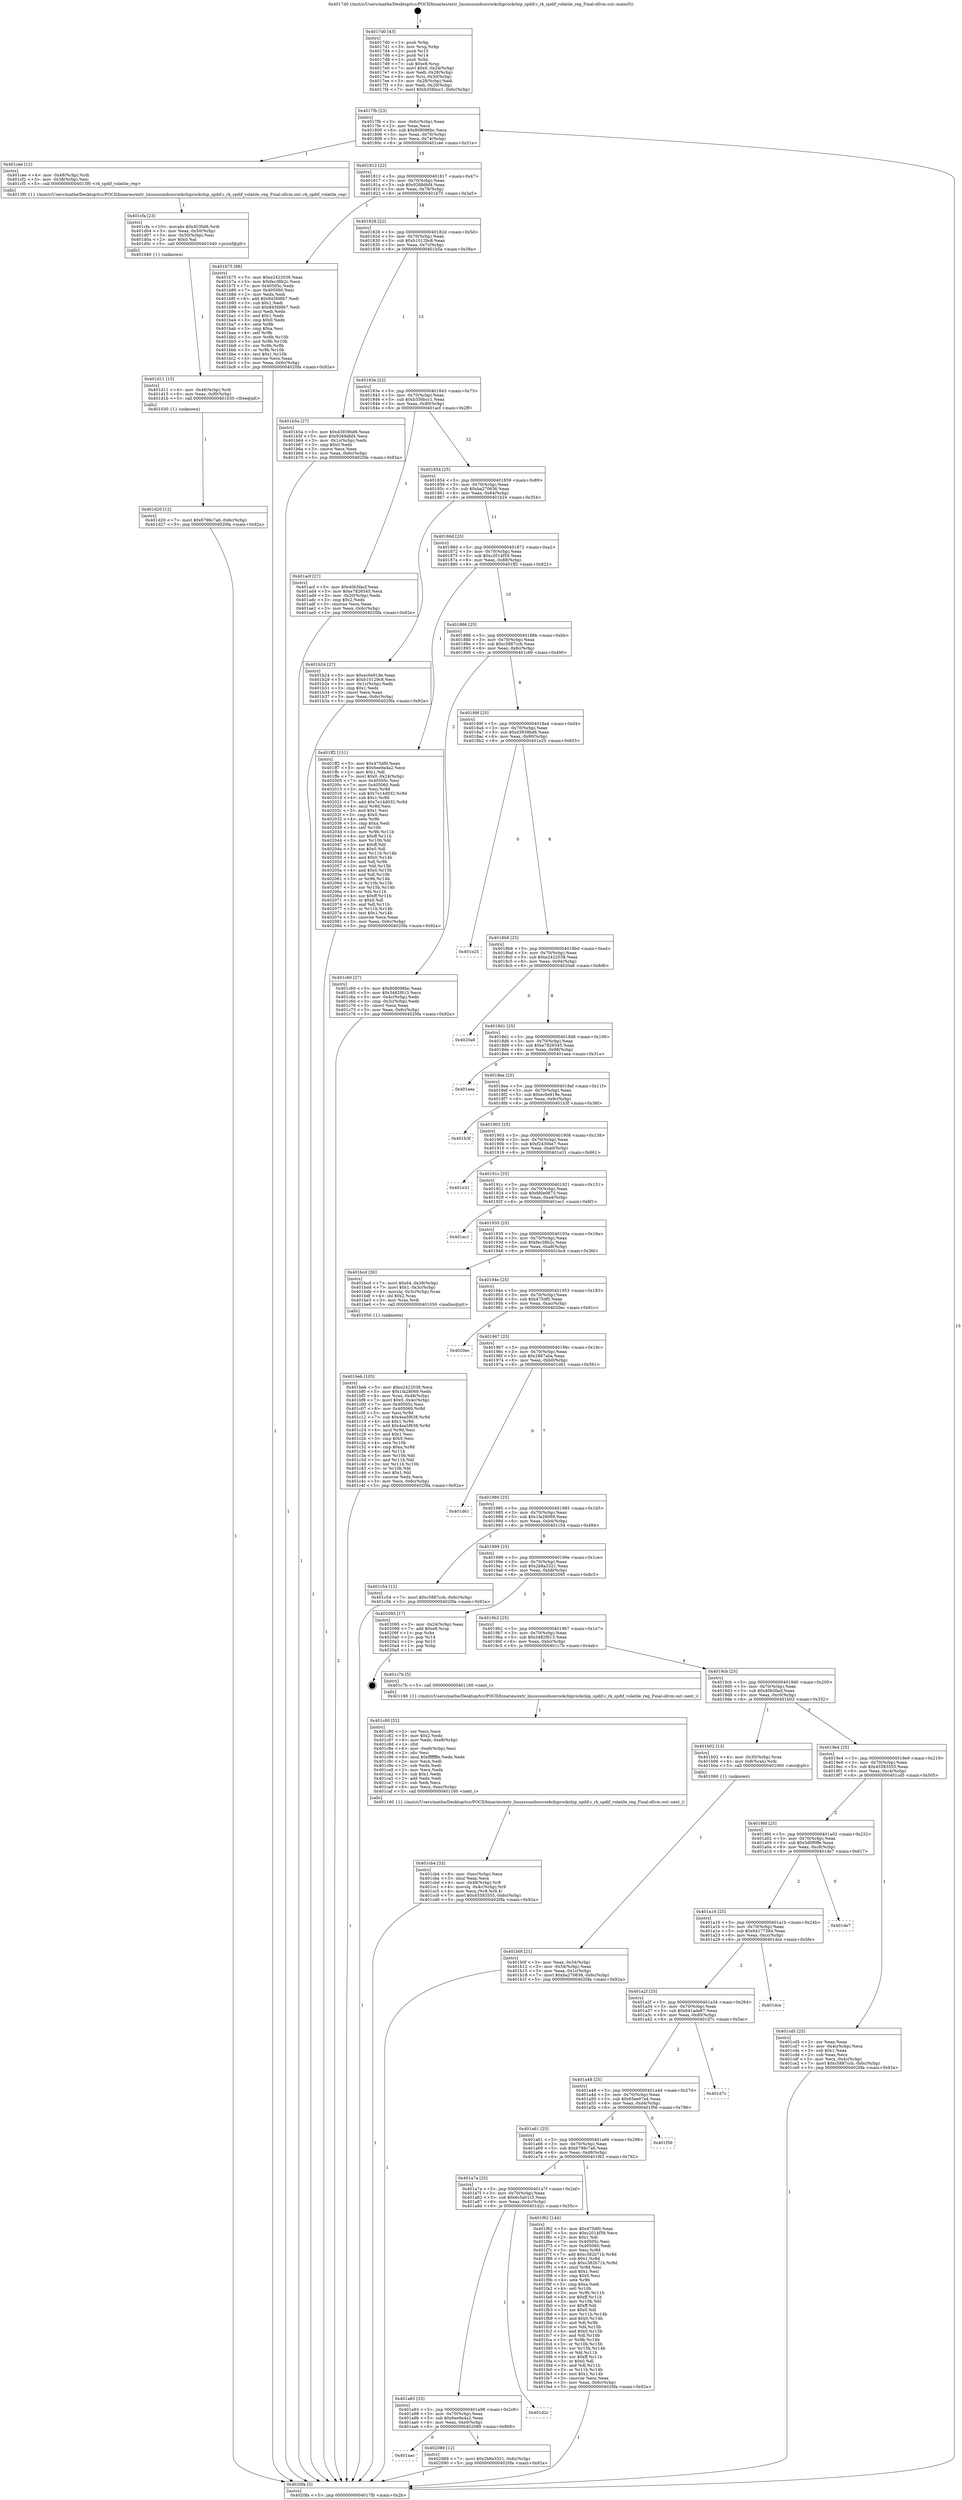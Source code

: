 digraph "0x4017d0" {
  label = "0x4017d0 (/mnt/c/Users/mathe/Desktop/tcc/POCII/binaries/extr_linuxsoundsocrockchiprockchip_spdif.c_rk_spdif_volatile_reg_Final-ollvm.out::main(0))"
  labelloc = "t"
  node[shape=record]

  Entry [label="",width=0.3,height=0.3,shape=circle,fillcolor=black,style=filled]
  "0x4017fb" [label="{
     0x4017fb [23]\l
     | [instrs]\l
     &nbsp;&nbsp;0x4017fb \<+3\>: mov -0x6c(%rbp),%eax\l
     &nbsp;&nbsp;0x4017fe \<+2\>: mov %eax,%ecx\l
     &nbsp;&nbsp;0x401800 \<+6\>: sub $0x808096bc,%ecx\l
     &nbsp;&nbsp;0x401806 \<+3\>: mov %eax,-0x70(%rbp)\l
     &nbsp;&nbsp;0x401809 \<+3\>: mov %ecx,-0x74(%rbp)\l
     &nbsp;&nbsp;0x40180c \<+6\>: je 0000000000401cee \<main+0x51e\>\l
  }"]
  "0x401cee" [label="{
     0x401cee [12]\l
     | [instrs]\l
     &nbsp;&nbsp;0x401cee \<+4\>: mov -0x48(%rbp),%rdi\l
     &nbsp;&nbsp;0x401cf2 \<+3\>: mov -0x38(%rbp),%esi\l
     &nbsp;&nbsp;0x401cf5 \<+5\>: call 00000000004013f0 \<rk_spdif_volatile_reg\>\l
     | [calls]\l
     &nbsp;&nbsp;0x4013f0 \{1\} (/mnt/c/Users/mathe/Desktop/tcc/POCII/binaries/extr_linuxsoundsocrockchiprockchip_spdif.c_rk_spdif_volatile_reg_Final-ollvm.out::rk_spdif_volatile_reg)\l
  }"]
  "0x401812" [label="{
     0x401812 [22]\l
     | [instrs]\l
     &nbsp;&nbsp;0x401812 \<+5\>: jmp 0000000000401817 \<main+0x47\>\l
     &nbsp;&nbsp;0x401817 \<+3\>: mov -0x70(%rbp),%eax\l
     &nbsp;&nbsp;0x40181a \<+5\>: sub $0x9268dbf4,%eax\l
     &nbsp;&nbsp;0x40181f \<+3\>: mov %eax,-0x78(%rbp)\l
     &nbsp;&nbsp;0x401822 \<+6\>: je 0000000000401b75 \<main+0x3a5\>\l
  }"]
  Exit [label="",width=0.3,height=0.3,shape=circle,fillcolor=black,style=filled,peripheries=2]
  "0x401b75" [label="{
     0x401b75 [88]\l
     | [instrs]\l
     &nbsp;&nbsp;0x401b75 \<+5\>: mov $0xe2422038,%eax\l
     &nbsp;&nbsp;0x401b7a \<+5\>: mov $0xfec38b2c,%ecx\l
     &nbsp;&nbsp;0x401b7f \<+7\>: mov 0x40505c,%edx\l
     &nbsp;&nbsp;0x401b86 \<+7\>: mov 0x405060,%esi\l
     &nbsp;&nbsp;0x401b8d \<+2\>: mov %edx,%edi\l
     &nbsp;&nbsp;0x401b8f \<+6\>: add $0x845fd8b7,%edi\l
     &nbsp;&nbsp;0x401b95 \<+3\>: sub $0x1,%edi\l
     &nbsp;&nbsp;0x401b98 \<+6\>: sub $0x845fd8b7,%edi\l
     &nbsp;&nbsp;0x401b9e \<+3\>: imul %edi,%edx\l
     &nbsp;&nbsp;0x401ba1 \<+3\>: and $0x1,%edx\l
     &nbsp;&nbsp;0x401ba4 \<+3\>: cmp $0x0,%edx\l
     &nbsp;&nbsp;0x401ba7 \<+4\>: sete %r8b\l
     &nbsp;&nbsp;0x401bab \<+3\>: cmp $0xa,%esi\l
     &nbsp;&nbsp;0x401bae \<+4\>: setl %r9b\l
     &nbsp;&nbsp;0x401bb2 \<+3\>: mov %r8b,%r10b\l
     &nbsp;&nbsp;0x401bb5 \<+3\>: and %r9b,%r10b\l
     &nbsp;&nbsp;0x401bb8 \<+3\>: xor %r9b,%r8b\l
     &nbsp;&nbsp;0x401bbb \<+3\>: or %r8b,%r10b\l
     &nbsp;&nbsp;0x401bbe \<+4\>: test $0x1,%r10b\l
     &nbsp;&nbsp;0x401bc2 \<+3\>: cmovne %ecx,%eax\l
     &nbsp;&nbsp;0x401bc5 \<+3\>: mov %eax,-0x6c(%rbp)\l
     &nbsp;&nbsp;0x401bc8 \<+5\>: jmp 00000000004020fa \<main+0x92a\>\l
  }"]
  "0x401828" [label="{
     0x401828 [22]\l
     | [instrs]\l
     &nbsp;&nbsp;0x401828 \<+5\>: jmp 000000000040182d \<main+0x5d\>\l
     &nbsp;&nbsp;0x40182d \<+3\>: mov -0x70(%rbp),%eax\l
     &nbsp;&nbsp;0x401830 \<+5\>: sub $0xb10129c8,%eax\l
     &nbsp;&nbsp;0x401835 \<+3\>: mov %eax,-0x7c(%rbp)\l
     &nbsp;&nbsp;0x401838 \<+6\>: je 0000000000401b5a \<main+0x38a\>\l
  }"]
  "0x401aac" [label="{
     0x401aac\l
  }", style=dashed]
  "0x401b5a" [label="{
     0x401b5a [27]\l
     | [instrs]\l
     &nbsp;&nbsp;0x401b5a \<+5\>: mov $0xd3939bd6,%eax\l
     &nbsp;&nbsp;0x401b5f \<+5\>: mov $0x9268dbf4,%ecx\l
     &nbsp;&nbsp;0x401b64 \<+3\>: mov -0x1c(%rbp),%edx\l
     &nbsp;&nbsp;0x401b67 \<+3\>: cmp $0x0,%edx\l
     &nbsp;&nbsp;0x401b6a \<+3\>: cmove %ecx,%eax\l
     &nbsp;&nbsp;0x401b6d \<+3\>: mov %eax,-0x6c(%rbp)\l
     &nbsp;&nbsp;0x401b70 \<+5\>: jmp 00000000004020fa \<main+0x92a\>\l
  }"]
  "0x40183e" [label="{
     0x40183e [22]\l
     | [instrs]\l
     &nbsp;&nbsp;0x40183e \<+5\>: jmp 0000000000401843 \<main+0x73\>\l
     &nbsp;&nbsp;0x401843 \<+3\>: mov -0x70(%rbp),%eax\l
     &nbsp;&nbsp;0x401846 \<+5\>: sub $0xb356bcc1,%eax\l
     &nbsp;&nbsp;0x40184b \<+3\>: mov %eax,-0x80(%rbp)\l
     &nbsp;&nbsp;0x40184e \<+6\>: je 0000000000401acf \<main+0x2ff\>\l
  }"]
  "0x402089" [label="{
     0x402089 [12]\l
     | [instrs]\l
     &nbsp;&nbsp;0x402089 \<+7\>: movl $0x2b8a3321,-0x6c(%rbp)\l
     &nbsp;&nbsp;0x402090 \<+5\>: jmp 00000000004020fa \<main+0x92a\>\l
  }"]
  "0x401acf" [label="{
     0x401acf [27]\l
     | [instrs]\l
     &nbsp;&nbsp;0x401acf \<+5\>: mov $0x40b5facf,%eax\l
     &nbsp;&nbsp;0x401ad4 \<+5\>: mov $0xe7826545,%ecx\l
     &nbsp;&nbsp;0x401ad9 \<+3\>: mov -0x20(%rbp),%edx\l
     &nbsp;&nbsp;0x401adc \<+3\>: cmp $0x2,%edx\l
     &nbsp;&nbsp;0x401adf \<+3\>: cmovne %ecx,%eax\l
     &nbsp;&nbsp;0x401ae2 \<+3\>: mov %eax,-0x6c(%rbp)\l
     &nbsp;&nbsp;0x401ae5 \<+5\>: jmp 00000000004020fa \<main+0x92a\>\l
  }"]
  "0x401854" [label="{
     0x401854 [25]\l
     | [instrs]\l
     &nbsp;&nbsp;0x401854 \<+5\>: jmp 0000000000401859 \<main+0x89\>\l
     &nbsp;&nbsp;0x401859 \<+3\>: mov -0x70(%rbp),%eax\l
     &nbsp;&nbsp;0x40185c \<+5\>: sub $0xba270636,%eax\l
     &nbsp;&nbsp;0x401861 \<+6\>: mov %eax,-0x84(%rbp)\l
     &nbsp;&nbsp;0x401867 \<+6\>: je 0000000000401b24 \<main+0x354\>\l
  }"]
  "0x4020fa" [label="{
     0x4020fa [5]\l
     | [instrs]\l
     &nbsp;&nbsp;0x4020fa \<+5\>: jmp 00000000004017fb \<main+0x2b\>\l
  }"]
  "0x4017d0" [label="{
     0x4017d0 [43]\l
     | [instrs]\l
     &nbsp;&nbsp;0x4017d0 \<+1\>: push %rbp\l
     &nbsp;&nbsp;0x4017d1 \<+3\>: mov %rsp,%rbp\l
     &nbsp;&nbsp;0x4017d4 \<+2\>: push %r15\l
     &nbsp;&nbsp;0x4017d6 \<+2\>: push %r14\l
     &nbsp;&nbsp;0x4017d8 \<+1\>: push %rbx\l
     &nbsp;&nbsp;0x4017d9 \<+7\>: sub $0xe8,%rsp\l
     &nbsp;&nbsp;0x4017e0 \<+7\>: movl $0x0,-0x24(%rbp)\l
     &nbsp;&nbsp;0x4017e7 \<+3\>: mov %edi,-0x28(%rbp)\l
     &nbsp;&nbsp;0x4017ea \<+4\>: mov %rsi,-0x30(%rbp)\l
     &nbsp;&nbsp;0x4017ee \<+3\>: mov -0x28(%rbp),%edi\l
     &nbsp;&nbsp;0x4017f1 \<+3\>: mov %edi,-0x20(%rbp)\l
     &nbsp;&nbsp;0x4017f4 \<+7\>: movl $0xb356bcc1,-0x6c(%rbp)\l
  }"]
  "0x401a93" [label="{
     0x401a93 [25]\l
     | [instrs]\l
     &nbsp;&nbsp;0x401a93 \<+5\>: jmp 0000000000401a98 \<main+0x2c8\>\l
     &nbsp;&nbsp;0x401a98 \<+3\>: mov -0x70(%rbp),%eax\l
     &nbsp;&nbsp;0x401a9b \<+5\>: sub $0x6ee9a4a2,%eax\l
     &nbsp;&nbsp;0x401aa0 \<+6\>: mov %eax,-0xe0(%rbp)\l
     &nbsp;&nbsp;0x401aa6 \<+6\>: je 0000000000402089 \<main+0x8b9\>\l
  }"]
  "0x401b24" [label="{
     0x401b24 [27]\l
     | [instrs]\l
     &nbsp;&nbsp;0x401b24 \<+5\>: mov $0xec0e919e,%eax\l
     &nbsp;&nbsp;0x401b29 \<+5\>: mov $0xb10129c8,%ecx\l
     &nbsp;&nbsp;0x401b2e \<+3\>: mov -0x1c(%rbp),%edx\l
     &nbsp;&nbsp;0x401b31 \<+3\>: cmp $0x1,%edx\l
     &nbsp;&nbsp;0x401b34 \<+3\>: cmovl %ecx,%eax\l
     &nbsp;&nbsp;0x401b37 \<+3\>: mov %eax,-0x6c(%rbp)\l
     &nbsp;&nbsp;0x401b3a \<+5\>: jmp 00000000004020fa \<main+0x92a\>\l
  }"]
  "0x40186d" [label="{
     0x40186d [25]\l
     | [instrs]\l
     &nbsp;&nbsp;0x40186d \<+5\>: jmp 0000000000401872 \<main+0xa2\>\l
     &nbsp;&nbsp;0x401872 \<+3\>: mov -0x70(%rbp),%eax\l
     &nbsp;&nbsp;0x401875 \<+5\>: sub $0xc2014f59,%eax\l
     &nbsp;&nbsp;0x40187a \<+6\>: mov %eax,-0x88(%rbp)\l
     &nbsp;&nbsp;0x401880 \<+6\>: je 0000000000401ff2 \<main+0x822\>\l
  }"]
  "0x401d2c" [label="{
     0x401d2c\l
  }", style=dashed]
  "0x401ff2" [label="{
     0x401ff2 [151]\l
     | [instrs]\l
     &nbsp;&nbsp;0x401ff2 \<+5\>: mov $0x475df0,%eax\l
     &nbsp;&nbsp;0x401ff7 \<+5\>: mov $0x6ee9a4a2,%ecx\l
     &nbsp;&nbsp;0x401ffc \<+2\>: mov $0x1,%dl\l
     &nbsp;&nbsp;0x401ffe \<+7\>: movl $0x0,-0x24(%rbp)\l
     &nbsp;&nbsp;0x402005 \<+7\>: mov 0x40505c,%esi\l
     &nbsp;&nbsp;0x40200c \<+7\>: mov 0x405060,%edi\l
     &nbsp;&nbsp;0x402013 \<+3\>: mov %esi,%r8d\l
     &nbsp;&nbsp;0x402016 \<+7\>: sub $0x7e14d032,%r8d\l
     &nbsp;&nbsp;0x40201d \<+4\>: sub $0x1,%r8d\l
     &nbsp;&nbsp;0x402021 \<+7\>: add $0x7e14d032,%r8d\l
     &nbsp;&nbsp;0x402028 \<+4\>: imul %r8d,%esi\l
     &nbsp;&nbsp;0x40202c \<+3\>: and $0x1,%esi\l
     &nbsp;&nbsp;0x40202f \<+3\>: cmp $0x0,%esi\l
     &nbsp;&nbsp;0x402032 \<+4\>: sete %r9b\l
     &nbsp;&nbsp;0x402036 \<+3\>: cmp $0xa,%edi\l
     &nbsp;&nbsp;0x402039 \<+4\>: setl %r10b\l
     &nbsp;&nbsp;0x40203d \<+3\>: mov %r9b,%r11b\l
     &nbsp;&nbsp;0x402040 \<+4\>: xor $0xff,%r11b\l
     &nbsp;&nbsp;0x402044 \<+3\>: mov %r10b,%bl\l
     &nbsp;&nbsp;0x402047 \<+3\>: xor $0xff,%bl\l
     &nbsp;&nbsp;0x40204a \<+3\>: xor $0x0,%dl\l
     &nbsp;&nbsp;0x40204d \<+3\>: mov %r11b,%r14b\l
     &nbsp;&nbsp;0x402050 \<+4\>: and $0x0,%r14b\l
     &nbsp;&nbsp;0x402054 \<+3\>: and %dl,%r9b\l
     &nbsp;&nbsp;0x402057 \<+3\>: mov %bl,%r15b\l
     &nbsp;&nbsp;0x40205a \<+4\>: and $0x0,%r15b\l
     &nbsp;&nbsp;0x40205e \<+3\>: and %dl,%r10b\l
     &nbsp;&nbsp;0x402061 \<+3\>: or %r9b,%r14b\l
     &nbsp;&nbsp;0x402064 \<+3\>: or %r10b,%r15b\l
     &nbsp;&nbsp;0x402067 \<+3\>: xor %r15b,%r14b\l
     &nbsp;&nbsp;0x40206a \<+3\>: or %bl,%r11b\l
     &nbsp;&nbsp;0x40206d \<+4\>: xor $0xff,%r11b\l
     &nbsp;&nbsp;0x402071 \<+3\>: or $0x0,%dl\l
     &nbsp;&nbsp;0x402074 \<+3\>: and %dl,%r11b\l
     &nbsp;&nbsp;0x402077 \<+3\>: or %r11b,%r14b\l
     &nbsp;&nbsp;0x40207a \<+4\>: test $0x1,%r14b\l
     &nbsp;&nbsp;0x40207e \<+3\>: cmovne %ecx,%eax\l
     &nbsp;&nbsp;0x402081 \<+3\>: mov %eax,-0x6c(%rbp)\l
     &nbsp;&nbsp;0x402084 \<+5\>: jmp 00000000004020fa \<main+0x92a\>\l
  }"]
  "0x401886" [label="{
     0x401886 [25]\l
     | [instrs]\l
     &nbsp;&nbsp;0x401886 \<+5\>: jmp 000000000040188b \<main+0xbb\>\l
     &nbsp;&nbsp;0x40188b \<+3\>: mov -0x70(%rbp),%eax\l
     &nbsp;&nbsp;0x40188e \<+5\>: sub $0xc5887ccb,%eax\l
     &nbsp;&nbsp;0x401893 \<+6\>: mov %eax,-0x8c(%rbp)\l
     &nbsp;&nbsp;0x401899 \<+6\>: je 0000000000401c60 \<main+0x490\>\l
  }"]
  "0x401a7a" [label="{
     0x401a7a [25]\l
     | [instrs]\l
     &nbsp;&nbsp;0x401a7a \<+5\>: jmp 0000000000401a7f \<main+0x2af\>\l
     &nbsp;&nbsp;0x401a7f \<+3\>: mov -0x70(%rbp),%eax\l
     &nbsp;&nbsp;0x401a82 \<+5\>: sub $0x6c5a01c5,%eax\l
     &nbsp;&nbsp;0x401a87 \<+6\>: mov %eax,-0xdc(%rbp)\l
     &nbsp;&nbsp;0x401a8d \<+6\>: je 0000000000401d2c \<main+0x55c\>\l
  }"]
  "0x401c60" [label="{
     0x401c60 [27]\l
     | [instrs]\l
     &nbsp;&nbsp;0x401c60 \<+5\>: mov $0x808096bc,%eax\l
     &nbsp;&nbsp;0x401c65 \<+5\>: mov $0x3482f613,%ecx\l
     &nbsp;&nbsp;0x401c6a \<+3\>: mov -0x4c(%rbp),%edx\l
     &nbsp;&nbsp;0x401c6d \<+3\>: cmp -0x3c(%rbp),%edx\l
     &nbsp;&nbsp;0x401c70 \<+3\>: cmovl %ecx,%eax\l
     &nbsp;&nbsp;0x401c73 \<+3\>: mov %eax,-0x6c(%rbp)\l
     &nbsp;&nbsp;0x401c76 \<+5\>: jmp 00000000004020fa \<main+0x92a\>\l
  }"]
  "0x40189f" [label="{
     0x40189f [25]\l
     | [instrs]\l
     &nbsp;&nbsp;0x40189f \<+5\>: jmp 00000000004018a4 \<main+0xd4\>\l
     &nbsp;&nbsp;0x4018a4 \<+3\>: mov -0x70(%rbp),%eax\l
     &nbsp;&nbsp;0x4018a7 \<+5\>: sub $0xd3939bd6,%eax\l
     &nbsp;&nbsp;0x4018ac \<+6\>: mov %eax,-0x90(%rbp)\l
     &nbsp;&nbsp;0x4018b2 \<+6\>: je 0000000000401e25 \<main+0x655\>\l
  }"]
  "0x401f62" [label="{
     0x401f62 [144]\l
     | [instrs]\l
     &nbsp;&nbsp;0x401f62 \<+5\>: mov $0x475df0,%eax\l
     &nbsp;&nbsp;0x401f67 \<+5\>: mov $0xc2014f59,%ecx\l
     &nbsp;&nbsp;0x401f6c \<+2\>: mov $0x1,%dl\l
     &nbsp;&nbsp;0x401f6e \<+7\>: mov 0x40505c,%esi\l
     &nbsp;&nbsp;0x401f75 \<+7\>: mov 0x405060,%edi\l
     &nbsp;&nbsp;0x401f7c \<+3\>: mov %esi,%r8d\l
     &nbsp;&nbsp;0x401f7f \<+7\>: add $0xc382b71b,%r8d\l
     &nbsp;&nbsp;0x401f86 \<+4\>: sub $0x1,%r8d\l
     &nbsp;&nbsp;0x401f8a \<+7\>: sub $0xc382b71b,%r8d\l
     &nbsp;&nbsp;0x401f91 \<+4\>: imul %r8d,%esi\l
     &nbsp;&nbsp;0x401f95 \<+3\>: and $0x1,%esi\l
     &nbsp;&nbsp;0x401f98 \<+3\>: cmp $0x0,%esi\l
     &nbsp;&nbsp;0x401f9b \<+4\>: sete %r9b\l
     &nbsp;&nbsp;0x401f9f \<+3\>: cmp $0xa,%edi\l
     &nbsp;&nbsp;0x401fa2 \<+4\>: setl %r10b\l
     &nbsp;&nbsp;0x401fa6 \<+3\>: mov %r9b,%r11b\l
     &nbsp;&nbsp;0x401fa9 \<+4\>: xor $0xff,%r11b\l
     &nbsp;&nbsp;0x401fad \<+3\>: mov %r10b,%bl\l
     &nbsp;&nbsp;0x401fb0 \<+3\>: xor $0xff,%bl\l
     &nbsp;&nbsp;0x401fb3 \<+3\>: xor $0x0,%dl\l
     &nbsp;&nbsp;0x401fb6 \<+3\>: mov %r11b,%r14b\l
     &nbsp;&nbsp;0x401fb9 \<+4\>: and $0x0,%r14b\l
     &nbsp;&nbsp;0x401fbd \<+3\>: and %dl,%r9b\l
     &nbsp;&nbsp;0x401fc0 \<+3\>: mov %bl,%r15b\l
     &nbsp;&nbsp;0x401fc3 \<+4\>: and $0x0,%r15b\l
     &nbsp;&nbsp;0x401fc7 \<+3\>: and %dl,%r10b\l
     &nbsp;&nbsp;0x401fca \<+3\>: or %r9b,%r14b\l
     &nbsp;&nbsp;0x401fcd \<+3\>: or %r10b,%r15b\l
     &nbsp;&nbsp;0x401fd0 \<+3\>: xor %r15b,%r14b\l
     &nbsp;&nbsp;0x401fd3 \<+3\>: or %bl,%r11b\l
     &nbsp;&nbsp;0x401fd6 \<+4\>: xor $0xff,%r11b\l
     &nbsp;&nbsp;0x401fda \<+3\>: or $0x0,%dl\l
     &nbsp;&nbsp;0x401fdd \<+3\>: and %dl,%r11b\l
     &nbsp;&nbsp;0x401fe0 \<+3\>: or %r11b,%r14b\l
     &nbsp;&nbsp;0x401fe3 \<+4\>: test $0x1,%r14b\l
     &nbsp;&nbsp;0x401fe7 \<+3\>: cmovne %ecx,%eax\l
     &nbsp;&nbsp;0x401fea \<+3\>: mov %eax,-0x6c(%rbp)\l
     &nbsp;&nbsp;0x401fed \<+5\>: jmp 00000000004020fa \<main+0x92a\>\l
  }"]
  "0x401e25" [label="{
     0x401e25\l
  }", style=dashed]
  "0x4018b8" [label="{
     0x4018b8 [25]\l
     | [instrs]\l
     &nbsp;&nbsp;0x4018b8 \<+5\>: jmp 00000000004018bd \<main+0xed\>\l
     &nbsp;&nbsp;0x4018bd \<+3\>: mov -0x70(%rbp),%eax\l
     &nbsp;&nbsp;0x4018c0 \<+5\>: sub $0xe2422038,%eax\l
     &nbsp;&nbsp;0x4018c5 \<+6\>: mov %eax,-0x94(%rbp)\l
     &nbsp;&nbsp;0x4018cb \<+6\>: je 00000000004020a6 \<main+0x8d6\>\l
  }"]
  "0x401a61" [label="{
     0x401a61 [25]\l
     | [instrs]\l
     &nbsp;&nbsp;0x401a61 \<+5\>: jmp 0000000000401a66 \<main+0x296\>\l
     &nbsp;&nbsp;0x401a66 \<+3\>: mov -0x70(%rbp),%eax\l
     &nbsp;&nbsp;0x401a69 \<+5\>: sub $0x6798c7a6,%eax\l
     &nbsp;&nbsp;0x401a6e \<+6\>: mov %eax,-0xd8(%rbp)\l
     &nbsp;&nbsp;0x401a74 \<+6\>: je 0000000000401f62 \<main+0x792\>\l
  }"]
  "0x4020a6" [label="{
     0x4020a6\l
  }", style=dashed]
  "0x4018d1" [label="{
     0x4018d1 [25]\l
     | [instrs]\l
     &nbsp;&nbsp;0x4018d1 \<+5\>: jmp 00000000004018d6 \<main+0x106\>\l
     &nbsp;&nbsp;0x4018d6 \<+3\>: mov -0x70(%rbp),%eax\l
     &nbsp;&nbsp;0x4018d9 \<+5\>: sub $0xe7826545,%eax\l
     &nbsp;&nbsp;0x4018de \<+6\>: mov %eax,-0x98(%rbp)\l
     &nbsp;&nbsp;0x4018e4 \<+6\>: je 0000000000401aea \<main+0x31a\>\l
  }"]
  "0x401f56" [label="{
     0x401f56\l
  }", style=dashed]
  "0x401aea" [label="{
     0x401aea\l
  }", style=dashed]
  "0x4018ea" [label="{
     0x4018ea [25]\l
     | [instrs]\l
     &nbsp;&nbsp;0x4018ea \<+5\>: jmp 00000000004018ef \<main+0x11f\>\l
     &nbsp;&nbsp;0x4018ef \<+3\>: mov -0x70(%rbp),%eax\l
     &nbsp;&nbsp;0x4018f2 \<+5\>: sub $0xec0e919e,%eax\l
     &nbsp;&nbsp;0x4018f7 \<+6\>: mov %eax,-0x9c(%rbp)\l
     &nbsp;&nbsp;0x4018fd \<+6\>: je 0000000000401b3f \<main+0x36f\>\l
  }"]
  "0x401a48" [label="{
     0x401a48 [25]\l
     | [instrs]\l
     &nbsp;&nbsp;0x401a48 \<+5\>: jmp 0000000000401a4d \<main+0x27d\>\l
     &nbsp;&nbsp;0x401a4d \<+3\>: mov -0x70(%rbp),%eax\l
     &nbsp;&nbsp;0x401a50 \<+5\>: sub $0x65ee07e4,%eax\l
     &nbsp;&nbsp;0x401a55 \<+6\>: mov %eax,-0xd4(%rbp)\l
     &nbsp;&nbsp;0x401a5b \<+6\>: je 0000000000401f56 \<main+0x786\>\l
  }"]
  "0x401b3f" [label="{
     0x401b3f\l
  }", style=dashed]
  "0x401903" [label="{
     0x401903 [25]\l
     | [instrs]\l
     &nbsp;&nbsp;0x401903 \<+5\>: jmp 0000000000401908 \<main+0x138\>\l
     &nbsp;&nbsp;0x401908 \<+3\>: mov -0x70(%rbp),%eax\l
     &nbsp;&nbsp;0x40190b \<+5\>: sub $0xf2430be7,%eax\l
     &nbsp;&nbsp;0x401910 \<+6\>: mov %eax,-0xa0(%rbp)\l
     &nbsp;&nbsp;0x401916 \<+6\>: je 0000000000401e31 \<main+0x661\>\l
  }"]
  "0x401d7c" [label="{
     0x401d7c\l
  }", style=dashed]
  "0x401e31" [label="{
     0x401e31\l
  }", style=dashed]
  "0x40191c" [label="{
     0x40191c [25]\l
     | [instrs]\l
     &nbsp;&nbsp;0x40191c \<+5\>: jmp 0000000000401921 \<main+0x151\>\l
     &nbsp;&nbsp;0x401921 \<+3\>: mov -0x70(%rbp),%eax\l
     &nbsp;&nbsp;0x401924 \<+5\>: sub $0xfd0e0873,%eax\l
     &nbsp;&nbsp;0x401929 \<+6\>: mov %eax,-0xa4(%rbp)\l
     &nbsp;&nbsp;0x40192f \<+6\>: je 0000000000401ec1 \<main+0x6f1\>\l
  }"]
  "0x401a2f" [label="{
     0x401a2f [25]\l
     | [instrs]\l
     &nbsp;&nbsp;0x401a2f \<+5\>: jmp 0000000000401a34 \<main+0x264\>\l
     &nbsp;&nbsp;0x401a34 \<+3\>: mov -0x70(%rbp),%eax\l
     &nbsp;&nbsp;0x401a37 \<+5\>: sub $0x641ade87,%eax\l
     &nbsp;&nbsp;0x401a3c \<+6\>: mov %eax,-0xd0(%rbp)\l
     &nbsp;&nbsp;0x401a42 \<+6\>: je 0000000000401d7c \<main+0x5ac\>\l
  }"]
  "0x401ec1" [label="{
     0x401ec1\l
  }", style=dashed]
  "0x401935" [label="{
     0x401935 [25]\l
     | [instrs]\l
     &nbsp;&nbsp;0x401935 \<+5\>: jmp 000000000040193a \<main+0x16a\>\l
     &nbsp;&nbsp;0x40193a \<+3\>: mov -0x70(%rbp),%eax\l
     &nbsp;&nbsp;0x40193d \<+5\>: sub $0xfec38b2c,%eax\l
     &nbsp;&nbsp;0x401942 \<+6\>: mov %eax,-0xa8(%rbp)\l
     &nbsp;&nbsp;0x401948 \<+6\>: je 0000000000401bcd \<main+0x3fd\>\l
  }"]
  "0x401dce" [label="{
     0x401dce\l
  }", style=dashed]
  "0x401bcd" [label="{
     0x401bcd [30]\l
     | [instrs]\l
     &nbsp;&nbsp;0x401bcd \<+7\>: movl $0x64,-0x38(%rbp)\l
     &nbsp;&nbsp;0x401bd4 \<+7\>: movl $0x1,-0x3c(%rbp)\l
     &nbsp;&nbsp;0x401bdb \<+4\>: movslq -0x3c(%rbp),%rax\l
     &nbsp;&nbsp;0x401bdf \<+4\>: shl $0x2,%rax\l
     &nbsp;&nbsp;0x401be3 \<+3\>: mov %rax,%rdi\l
     &nbsp;&nbsp;0x401be6 \<+5\>: call 0000000000401050 \<malloc@plt\>\l
     | [calls]\l
     &nbsp;&nbsp;0x401050 \{1\} (unknown)\l
  }"]
  "0x40194e" [label="{
     0x40194e [25]\l
     | [instrs]\l
     &nbsp;&nbsp;0x40194e \<+5\>: jmp 0000000000401953 \<main+0x183\>\l
     &nbsp;&nbsp;0x401953 \<+3\>: mov -0x70(%rbp),%eax\l
     &nbsp;&nbsp;0x401956 \<+5\>: sub $0x475df0,%eax\l
     &nbsp;&nbsp;0x40195b \<+6\>: mov %eax,-0xac(%rbp)\l
     &nbsp;&nbsp;0x401961 \<+6\>: je 00000000004020ec \<main+0x91c\>\l
  }"]
  "0x401a16" [label="{
     0x401a16 [25]\l
     | [instrs]\l
     &nbsp;&nbsp;0x401a16 \<+5\>: jmp 0000000000401a1b \<main+0x24b\>\l
     &nbsp;&nbsp;0x401a1b \<+3\>: mov -0x70(%rbp),%eax\l
     &nbsp;&nbsp;0x401a1e \<+5\>: sub $0x64177384,%eax\l
     &nbsp;&nbsp;0x401a23 \<+6\>: mov %eax,-0xcc(%rbp)\l
     &nbsp;&nbsp;0x401a29 \<+6\>: je 0000000000401dce \<main+0x5fe\>\l
  }"]
  "0x4020ec" [label="{
     0x4020ec\l
  }", style=dashed]
  "0x401967" [label="{
     0x401967 [25]\l
     | [instrs]\l
     &nbsp;&nbsp;0x401967 \<+5\>: jmp 000000000040196c \<main+0x19c\>\l
     &nbsp;&nbsp;0x40196c \<+3\>: mov -0x70(%rbp),%eax\l
     &nbsp;&nbsp;0x40196f \<+5\>: sub $0x2867a0a,%eax\l
     &nbsp;&nbsp;0x401974 \<+6\>: mov %eax,-0xb0(%rbp)\l
     &nbsp;&nbsp;0x40197a \<+6\>: je 0000000000401d61 \<main+0x591\>\l
  }"]
  "0x401de7" [label="{
     0x401de7\l
  }", style=dashed]
  "0x401d61" [label="{
     0x401d61\l
  }", style=dashed]
  "0x401980" [label="{
     0x401980 [25]\l
     | [instrs]\l
     &nbsp;&nbsp;0x401980 \<+5\>: jmp 0000000000401985 \<main+0x1b5\>\l
     &nbsp;&nbsp;0x401985 \<+3\>: mov -0x70(%rbp),%eax\l
     &nbsp;&nbsp;0x401988 \<+5\>: sub $0x1fa28069,%eax\l
     &nbsp;&nbsp;0x40198d \<+6\>: mov %eax,-0xb4(%rbp)\l
     &nbsp;&nbsp;0x401993 \<+6\>: je 0000000000401c54 \<main+0x484\>\l
  }"]
  "0x401d20" [label="{
     0x401d20 [12]\l
     | [instrs]\l
     &nbsp;&nbsp;0x401d20 \<+7\>: movl $0x6798c7a6,-0x6c(%rbp)\l
     &nbsp;&nbsp;0x401d27 \<+5\>: jmp 00000000004020fa \<main+0x92a\>\l
  }"]
  "0x401c54" [label="{
     0x401c54 [12]\l
     | [instrs]\l
     &nbsp;&nbsp;0x401c54 \<+7\>: movl $0xc5887ccb,-0x6c(%rbp)\l
     &nbsp;&nbsp;0x401c5b \<+5\>: jmp 00000000004020fa \<main+0x92a\>\l
  }"]
  "0x401999" [label="{
     0x401999 [25]\l
     | [instrs]\l
     &nbsp;&nbsp;0x401999 \<+5\>: jmp 000000000040199e \<main+0x1ce\>\l
     &nbsp;&nbsp;0x40199e \<+3\>: mov -0x70(%rbp),%eax\l
     &nbsp;&nbsp;0x4019a1 \<+5\>: sub $0x2b8a3321,%eax\l
     &nbsp;&nbsp;0x4019a6 \<+6\>: mov %eax,-0xb8(%rbp)\l
     &nbsp;&nbsp;0x4019ac \<+6\>: je 0000000000402095 \<main+0x8c5\>\l
  }"]
  "0x401d11" [label="{
     0x401d11 [15]\l
     | [instrs]\l
     &nbsp;&nbsp;0x401d11 \<+4\>: mov -0x48(%rbp),%rdi\l
     &nbsp;&nbsp;0x401d15 \<+6\>: mov %eax,-0xf0(%rbp)\l
     &nbsp;&nbsp;0x401d1b \<+5\>: call 0000000000401030 \<free@plt\>\l
     | [calls]\l
     &nbsp;&nbsp;0x401030 \{1\} (unknown)\l
  }"]
  "0x402095" [label="{
     0x402095 [17]\l
     | [instrs]\l
     &nbsp;&nbsp;0x402095 \<+3\>: mov -0x24(%rbp),%eax\l
     &nbsp;&nbsp;0x402098 \<+7\>: add $0xe8,%rsp\l
     &nbsp;&nbsp;0x40209f \<+1\>: pop %rbx\l
     &nbsp;&nbsp;0x4020a0 \<+2\>: pop %r14\l
     &nbsp;&nbsp;0x4020a2 \<+2\>: pop %r15\l
     &nbsp;&nbsp;0x4020a4 \<+1\>: pop %rbp\l
     &nbsp;&nbsp;0x4020a5 \<+1\>: ret\l
  }"]
  "0x4019b2" [label="{
     0x4019b2 [25]\l
     | [instrs]\l
     &nbsp;&nbsp;0x4019b2 \<+5\>: jmp 00000000004019b7 \<main+0x1e7\>\l
     &nbsp;&nbsp;0x4019b7 \<+3\>: mov -0x70(%rbp),%eax\l
     &nbsp;&nbsp;0x4019ba \<+5\>: sub $0x3482f613,%eax\l
     &nbsp;&nbsp;0x4019bf \<+6\>: mov %eax,-0xbc(%rbp)\l
     &nbsp;&nbsp;0x4019c5 \<+6\>: je 0000000000401c7b \<main+0x4ab\>\l
  }"]
  "0x401cfa" [label="{
     0x401cfa [23]\l
     | [instrs]\l
     &nbsp;&nbsp;0x401cfa \<+10\>: movabs $0x4030d6,%rdi\l
     &nbsp;&nbsp;0x401d04 \<+3\>: mov %eax,-0x50(%rbp)\l
     &nbsp;&nbsp;0x401d07 \<+3\>: mov -0x50(%rbp),%esi\l
     &nbsp;&nbsp;0x401d0a \<+2\>: mov $0x0,%al\l
     &nbsp;&nbsp;0x401d0c \<+5\>: call 0000000000401040 \<printf@plt\>\l
     | [calls]\l
     &nbsp;&nbsp;0x401040 \{1\} (unknown)\l
  }"]
  "0x401c7b" [label="{
     0x401c7b [5]\l
     | [instrs]\l
     &nbsp;&nbsp;0x401c7b \<+5\>: call 0000000000401160 \<next_i\>\l
     | [calls]\l
     &nbsp;&nbsp;0x401160 \{1\} (/mnt/c/Users/mathe/Desktop/tcc/POCII/binaries/extr_linuxsoundsocrockchiprockchip_spdif.c_rk_spdif_volatile_reg_Final-ollvm.out::next_i)\l
  }"]
  "0x4019cb" [label="{
     0x4019cb [25]\l
     | [instrs]\l
     &nbsp;&nbsp;0x4019cb \<+5\>: jmp 00000000004019d0 \<main+0x200\>\l
     &nbsp;&nbsp;0x4019d0 \<+3\>: mov -0x70(%rbp),%eax\l
     &nbsp;&nbsp;0x4019d3 \<+5\>: sub $0x40b5facf,%eax\l
     &nbsp;&nbsp;0x4019d8 \<+6\>: mov %eax,-0xc0(%rbp)\l
     &nbsp;&nbsp;0x4019de \<+6\>: je 0000000000401b02 \<main+0x332\>\l
  }"]
  "0x4019fd" [label="{
     0x4019fd [25]\l
     | [instrs]\l
     &nbsp;&nbsp;0x4019fd \<+5\>: jmp 0000000000401a02 \<main+0x232\>\l
     &nbsp;&nbsp;0x401a02 \<+3\>: mov -0x70(%rbp),%eax\l
     &nbsp;&nbsp;0x401a05 \<+5\>: sub $0x5d0f0ffe,%eax\l
     &nbsp;&nbsp;0x401a0a \<+6\>: mov %eax,-0xc8(%rbp)\l
     &nbsp;&nbsp;0x401a10 \<+6\>: je 0000000000401de7 \<main+0x617\>\l
  }"]
  "0x401b02" [label="{
     0x401b02 [13]\l
     | [instrs]\l
     &nbsp;&nbsp;0x401b02 \<+4\>: mov -0x30(%rbp),%rax\l
     &nbsp;&nbsp;0x401b06 \<+4\>: mov 0x8(%rax),%rdi\l
     &nbsp;&nbsp;0x401b0a \<+5\>: call 0000000000401060 \<atoi@plt\>\l
     | [calls]\l
     &nbsp;&nbsp;0x401060 \{1\} (unknown)\l
  }"]
  "0x4019e4" [label="{
     0x4019e4 [25]\l
     | [instrs]\l
     &nbsp;&nbsp;0x4019e4 \<+5\>: jmp 00000000004019e9 \<main+0x219\>\l
     &nbsp;&nbsp;0x4019e9 \<+3\>: mov -0x70(%rbp),%eax\l
     &nbsp;&nbsp;0x4019ec \<+5\>: sub $0x45583555,%eax\l
     &nbsp;&nbsp;0x4019f1 \<+6\>: mov %eax,-0xc4(%rbp)\l
     &nbsp;&nbsp;0x4019f7 \<+6\>: je 0000000000401cd5 \<main+0x505\>\l
  }"]
  "0x401b0f" [label="{
     0x401b0f [21]\l
     | [instrs]\l
     &nbsp;&nbsp;0x401b0f \<+3\>: mov %eax,-0x34(%rbp)\l
     &nbsp;&nbsp;0x401b12 \<+3\>: mov -0x34(%rbp),%eax\l
     &nbsp;&nbsp;0x401b15 \<+3\>: mov %eax,-0x1c(%rbp)\l
     &nbsp;&nbsp;0x401b18 \<+7\>: movl $0xba270636,-0x6c(%rbp)\l
     &nbsp;&nbsp;0x401b1f \<+5\>: jmp 00000000004020fa \<main+0x92a\>\l
  }"]
  "0x401beb" [label="{
     0x401beb [105]\l
     | [instrs]\l
     &nbsp;&nbsp;0x401beb \<+5\>: mov $0xe2422038,%ecx\l
     &nbsp;&nbsp;0x401bf0 \<+5\>: mov $0x1fa28069,%edx\l
     &nbsp;&nbsp;0x401bf5 \<+4\>: mov %rax,-0x48(%rbp)\l
     &nbsp;&nbsp;0x401bf9 \<+7\>: movl $0x0,-0x4c(%rbp)\l
     &nbsp;&nbsp;0x401c00 \<+7\>: mov 0x40505c,%esi\l
     &nbsp;&nbsp;0x401c07 \<+8\>: mov 0x405060,%r8d\l
     &nbsp;&nbsp;0x401c0f \<+3\>: mov %esi,%r9d\l
     &nbsp;&nbsp;0x401c12 \<+7\>: sub $0x4ea5f638,%r9d\l
     &nbsp;&nbsp;0x401c19 \<+4\>: sub $0x1,%r9d\l
     &nbsp;&nbsp;0x401c1d \<+7\>: add $0x4ea5f638,%r9d\l
     &nbsp;&nbsp;0x401c24 \<+4\>: imul %r9d,%esi\l
     &nbsp;&nbsp;0x401c28 \<+3\>: and $0x1,%esi\l
     &nbsp;&nbsp;0x401c2b \<+3\>: cmp $0x0,%esi\l
     &nbsp;&nbsp;0x401c2e \<+4\>: sete %r10b\l
     &nbsp;&nbsp;0x401c32 \<+4\>: cmp $0xa,%r8d\l
     &nbsp;&nbsp;0x401c36 \<+4\>: setl %r11b\l
     &nbsp;&nbsp;0x401c3a \<+3\>: mov %r10b,%bl\l
     &nbsp;&nbsp;0x401c3d \<+3\>: and %r11b,%bl\l
     &nbsp;&nbsp;0x401c40 \<+3\>: xor %r11b,%r10b\l
     &nbsp;&nbsp;0x401c43 \<+3\>: or %r10b,%bl\l
     &nbsp;&nbsp;0x401c46 \<+3\>: test $0x1,%bl\l
     &nbsp;&nbsp;0x401c49 \<+3\>: cmovne %edx,%ecx\l
     &nbsp;&nbsp;0x401c4c \<+3\>: mov %ecx,-0x6c(%rbp)\l
     &nbsp;&nbsp;0x401c4f \<+5\>: jmp 00000000004020fa \<main+0x92a\>\l
  }"]
  "0x401c80" [label="{
     0x401c80 [52]\l
     | [instrs]\l
     &nbsp;&nbsp;0x401c80 \<+2\>: xor %ecx,%ecx\l
     &nbsp;&nbsp;0x401c82 \<+5\>: mov $0x2,%edx\l
     &nbsp;&nbsp;0x401c87 \<+6\>: mov %edx,-0xe8(%rbp)\l
     &nbsp;&nbsp;0x401c8d \<+1\>: cltd\l
     &nbsp;&nbsp;0x401c8e \<+6\>: mov -0xe8(%rbp),%esi\l
     &nbsp;&nbsp;0x401c94 \<+2\>: idiv %esi\l
     &nbsp;&nbsp;0x401c96 \<+6\>: imul $0xfffffffe,%edx,%edx\l
     &nbsp;&nbsp;0x401c9c \<+2\>: mov %ecx,%edi\l
     &nbsp;&nbsp;0x401c9e \<+2\>: sub %edx,%edi\l
     &nbsp;&nbsp;0x401ca0 \<+2\>: mov %ecx,%edx\l
     &nbsp;&nbsp;0x401ca2 \<+3\>: sub $0x1,%edx\l
     &nbsp;&nbsp;0x401ca5 \<+2\>: add %edx,%edi\l
     &nbsp;&nbsp;0x401ca7 \<+2\>: sub %edi,%ecx\l
     &nbsp;&nbsp;0x401ca9 \<+6\>: mov %ecx,-0xec(%rbp)\l
     &nbsp;&nbsp;0x401caf \<+5\>: call 0000000000401160 \<next_i\>\l
     | [calls]\l
     &nbsp;&nbsp;0x401160 \{1\} (/mnt/c/Users/mathe/Desktop/tcc/POCII/binaries/extr_linuxsoundsocrockchiprockchip_spdif.c_rk_spdif_volatile_reg_Final-ollvm.out::next_i)\l
  }"]
  "0x401cb4" [label="{
     0x401cb4 [33]\l
     | [instrs]\l
     &nbsp;&nbsp;0x401cb4 \<+6\>: mov -0xec(%rbp),%ecx\l
     &nbsp;&nbsp;0x401cba \<+3\>: imul %eax,%ecx\l
     &nbsp;&nbsp;0x401cbd \<+4\>: mov -0x48(%rbp),%r8\l
     &nbsp;&nbsp;0x401cc1 \<+4\>: movslq -0x4c(%rbp),%r9\l
     &nbsp;&nbsp;0x401cc5 \<+4\>: mov %ecx,(%r8,%r9,4)\l
     &nbsp;&nbsp;0x401cc9 \<+7\>: movl $0x45583555,-0x6c(%rbp)\l
     &nbsp;&nbsp;0x401cd0 \<+5\>: jmp 00000000004020fa \<main+0x92a\>\l
  }"]
  "0x401cd5" [label="{
     0x401cd5 [25]\l
     | [instrs]\l
     &nbsp;&nbsp;0x401cd5 \<+2\>: xor %eax,%eax\l
     &nbsp;&nbsp;0x401cd7 \<+3\>: mov -0x4c(%rbp),%ecx\l
     &nbsp;&nbsp;0x401cda \<+3\>: sub $0x1,%eax\l
     &nbsp;&nbsp;0x401cdd \<+2\>: sub %eax,%ecx\l
     &nbsp;&nbsp;0x401cdf \<+3\>: mov %ecx,-0x4c(%rbp)\l
     &nbsp;&nbsp;0x401ce2 \<+7\>: movl $0xc5887ccb,-0x6c(%rbp)\l
     &nbsp;&nbsp;0x401ce9 \<+5\>: jmp 00000000004020fa \<main+0x92a\>\l
  }"]
  Entry -> "0x4017d0" [label=" 1"]
  "0x4017fb" -> "0x401cee" [label=" 1"]
  "0x4017fb" -> "0x401812" [label=" 15"]
  "0x402095" -> Exit [label=" 1"]
  "0x401812" -> "0x401b75" [label=" 1"]
  "0x401812" -> "0x401828" [label=" 14"]
  "0x402089" -> "0x4020fa" [label=" 1"]
  "0x401828" -> "0x401b5a" [label=" 1"]
  "0x401828" -> "0x40183e" [label=" 13"]
  "0x401a93" -> "0x401aac" [label=" 0"]
  "0x40183e" -> "0x401acf" [label=" 1"]
  "0x40183e" -> "0x401854" [label=" 12"]
  "0x401acf" -> "0x4020fa" [label=" 1"]
  "0x4017d0" -> "0x4017fb" [label=" 1"]
  "0x4020fa" -> "0x4017fb" [label=" 15"]
  "0x401a93" -> "0x402089" [label=" 1"]
  "0x401854" -> "0x401b24" [label=" 1"]
  "0x401854" -> "0x40186d" [label=" 11"]
  "0x401a7a" -> "0x401a93" [label=" 1"]
  "0x40186d" -> "0x401ff2" [label=" 1"]
  "0x40186d" -> "0x401886" [label=" 10"]
  "0x401a7a" -> "0x401d2c" [label=" 0"]
  "0x401886" -> "0x401c60" [label=" 2"]
  "0x401886" -> "0x40189f" [label=" 8"]
  "0x401ff2" -> "0x4020fa" [label=" 1"]
  "0x40189f" -> "0x401e25" [label=" 0"]
  "0x40189f" -> "0x4018b8" [label=" 8"]
  "0x401f62" -> "0x4020fa" [label=" 1"]
  "0x4018b8" -> "0x4020a6" [label=" 0"]
  "0x4018b8" -> "0x4018d1" [label=" 8"]
  "0x401a61" -> "0x401f62" [label=" 1"]
  "0x4018d1" -> "0x401aea" [label=" 0"]
  "0x4018d1" -> "0x4018ea" [label=" 8"]
  "0x401a61" -> "0x401a7a" [label=" 1"]
  "0x4018ea" -> "0x401b3f" [label=" 0"]
  "0x4018ea" -> "0x401903" [label=" 8"]
  "0x401a48" -> "0x401f56" [label=" 0"]
  "0x401903" -> "0x401e31" [label=" 0"]
  "0x401903" -> "0x40191c" [label=" 8"]
  "0x401a48" -> "0x401a61" [label=" 2"]
  "0x40191c" -> "0x401ec1" [label=" 0"]
  "0x40191c" -> "0x401935" [label=" 8"]
  "0x401a2f" -> "0x401d7c" [label=" 0"]
  "0x401935" -> "0x401bcd" [label=" 1"]
  "0x401935" -> "0x40194e" [label=" 7"]
  "0x401a2f" -> "0x401a48" [label=" 2"]
  "0x40194e" -> "0x4020ec" [label=" 0"]
  "0x40194e" -> "0x401967" [label=" 7"]
  "0x401a16" -> "0x401dce" [label=" 0"]
  "0x401967" -> "0x401d61" [label=" 0"]
  "0x401967" -> "0x401980" [label=" 7"]
  "0x401a16" -> "0x401a2f" [label=" 2"]
  "0x401980" -> "0x401c54" [label=" 1"]
  "0x401980" -> "0x401999" [label=" 6"]
  "0x4019fd" -> "0x401de7" [label=" 0"]
  "0x401999" -> "0x402095" [label=" 1"]
  "0x401999" -> "0x4019b2" [label=" 5"]
  "0x4019fd" -> "0x401a16" [label=" 2"]
  "0x4019b2" -> "0x401c7b" [label=" 1"]
  "0x4019b2" -> "0x4019cb" [label=" 4"]
  "0x401d20" -> "0x4020fa" [label=" 1"]
  "0x4019cb" -> "0x401b02" [label=" 1"]
  "0x4019cb" -> "0x4019e4" [label=" 3"]
  "0x401b02" -> "0x401b0f" [label=" 1"]
  "0x401b0f" -> "0x4020fa" [label=" 1"]
  "0x401b24" -> "0x4020fa" [label=" 1"]
  "0x401b5a" -> "0x4020fa" [label=" 1"]
  "0x401b75" -> "0x4020fa" [label=" 1"]
  "0x401bcd" -> "0x401beb" [label=" 1"]
  "0x401beb" -> "0x4020fa" [label=" 1"]
  "0x401c54" -> "0x4020fa" [label=" 1"]
  "0x401c60" -> "0x4020fa" [label=" 2"]
  "0x401c7b" -> "0x401c80" [label=" 1"]
  "0x401c80" -> "0x401cb4" [label=" 1"]
  "0x401cb4" -> "0x4020fa" [label=" 1"]
  "0x401d11" -> "0x401d20" [label=" 1"]
  "0x4019e4" -> "0x401cd5" [label=" 1"]
  "0x4019e4" -> "0x4019fd" [label=" 2"]
  "0x401cd5" -> "0x4020fa" [label=" 1"]
  "0x401cee" -> "0x401cfa" [label=" 1"]
  "0x401cfa" -> "0x401d11" [label=" 1"]
}
